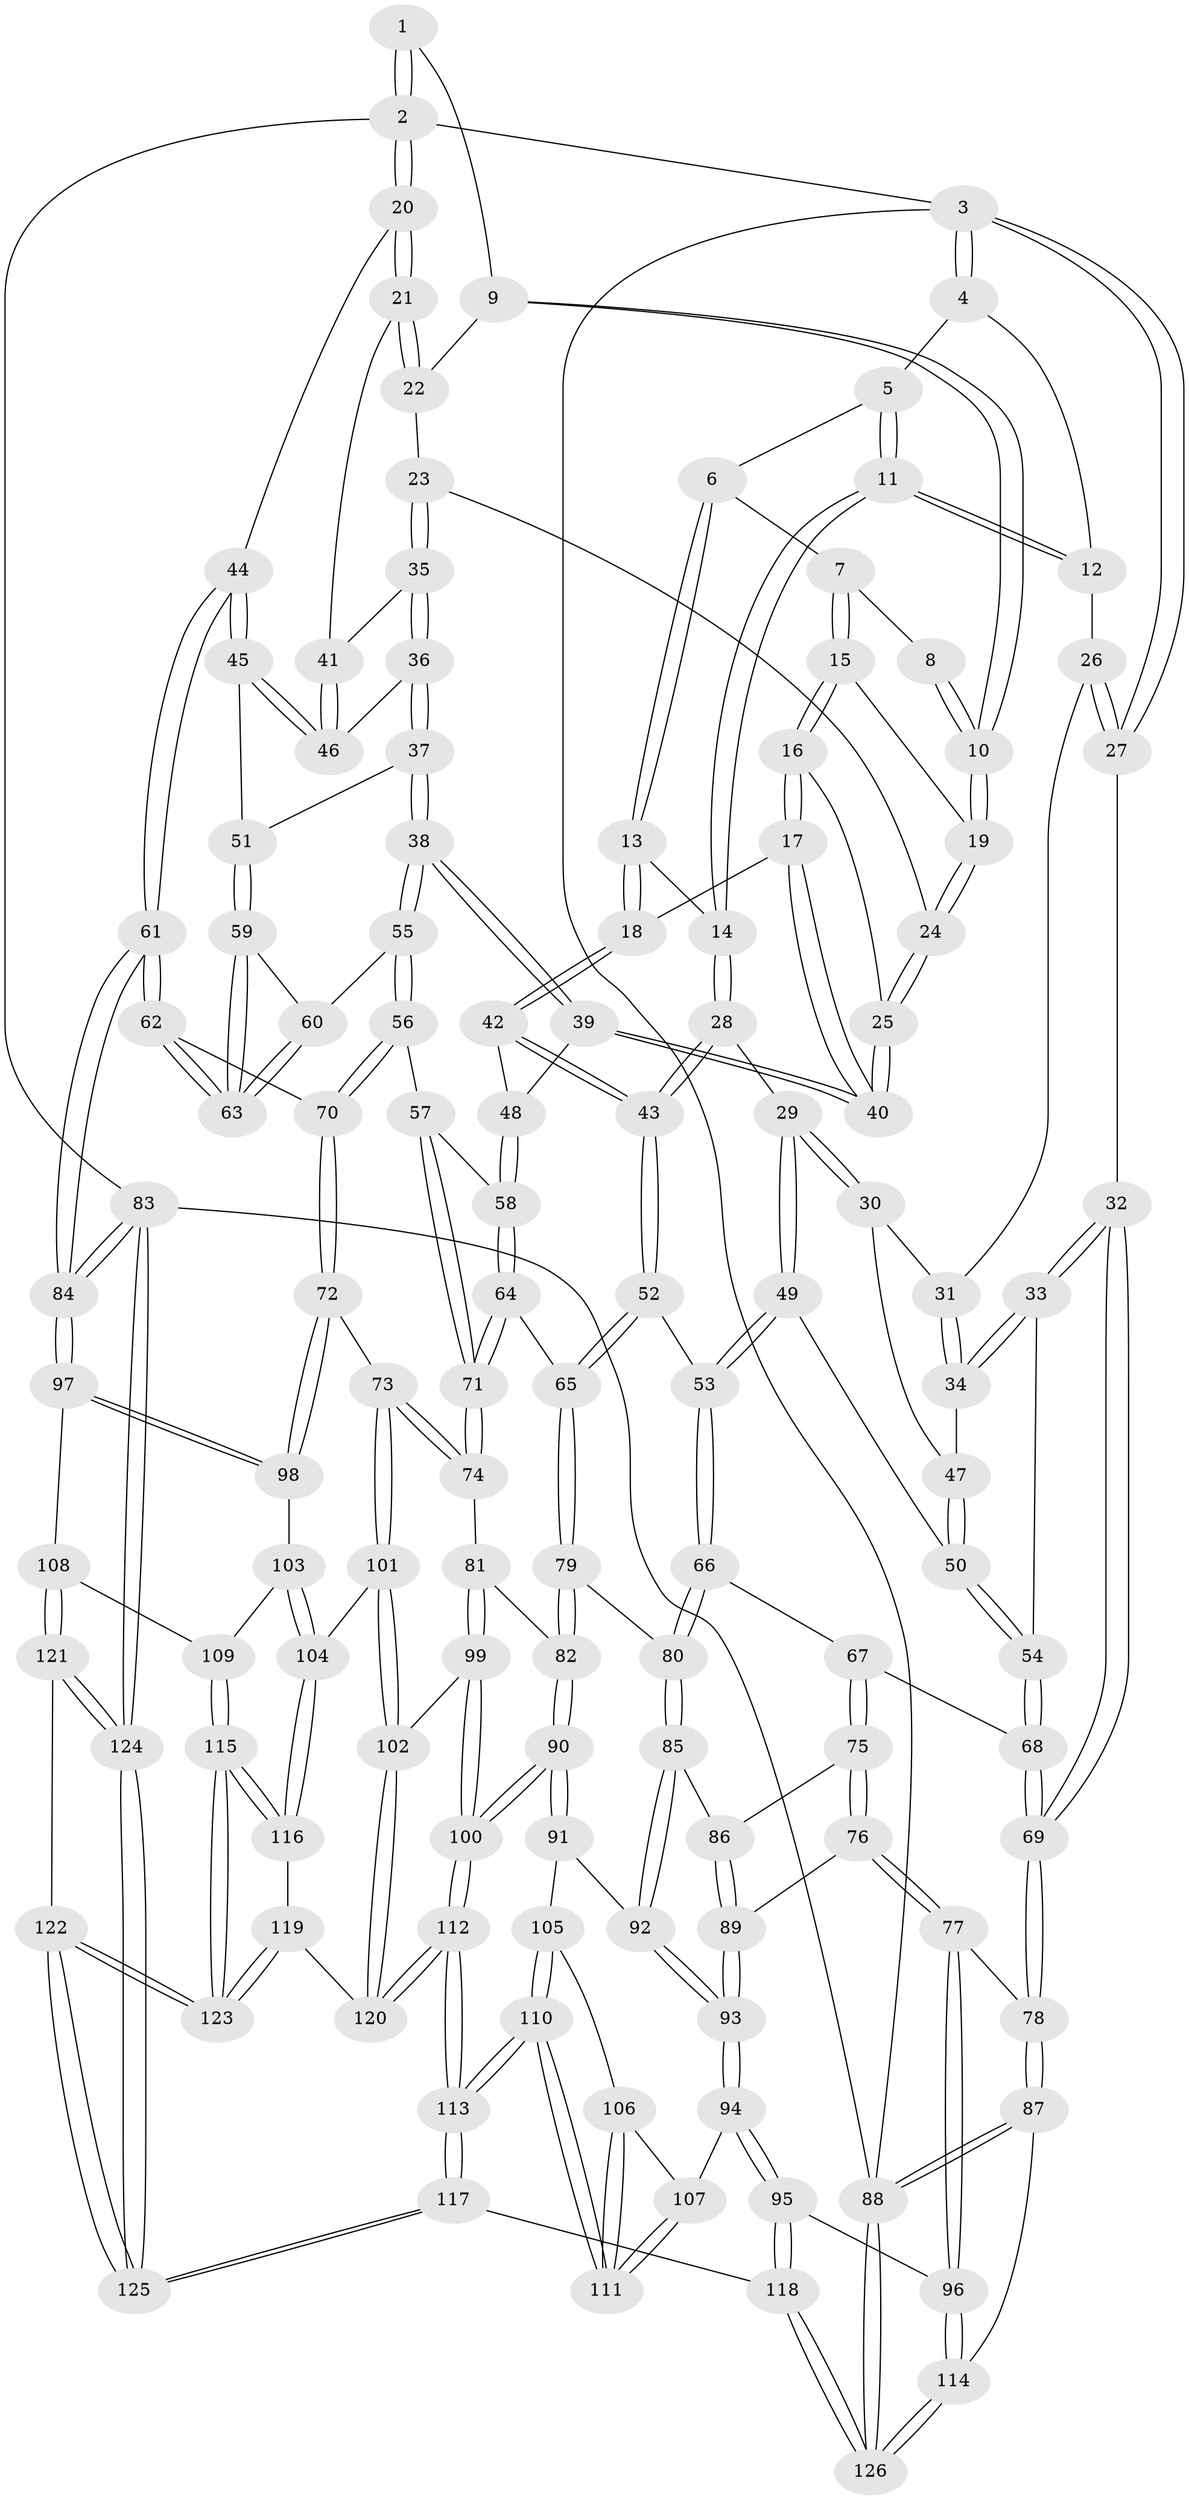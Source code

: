 // coarse degree distribution, {4: 0.4318181818181818, 6: 0.10227272727272728, 5: 0.42045454545454547, 2: 0.011363636363636364, 3: 0.03409090909090909}
// Generated by graph-tools (version 1.1) at 2025/24/03/03/25 07:24:32]
// undirected, 126 vertices, 312 edges
graph export_dot {
graph [start="1"]
  node [color=gray90,style=filled];
  1 [pos="+0.9760720094375477+0"];
  2 [pos="+1+0"];
  3 [pos="+0+0"];
  4 [pos="+0.21896390986785674+0"];
  5 [pos="+0.43806984554516337+0"];
  6 [pos="+0.4530453222598255+0"];
  7 [pos="+0.6683494142400663+0"];
  8 [pos="+0.7741236395616424+0"];
  9 [pos="+0.8477818751811923+0.04902766767780429"];
  10 [pos="+0.8217859612661416+0.06177164690832864"];
  11 [pos="+0.3367574377149646+0.11309705152531091"];
  12 [pos="+0.22159917129270437+0.07053647711404513"];
  13 [pos="+0.48057075296019097+0.11126295625099884"];
  14 [pos="+0.35201160427254063+0.12619808413243191"];
  15 [pos="+0.6698464599395153+0"];
  16 [pos="+0.6302517891048215+0.10252983522256247"];
  17 [pos="+0.6017030554751789+0.13417854931082737"];
  18 [pos="+0.5440688370963539+0.15704715110196363"];
  19 [pos="+0.8086815688376194+0.08105535070947428"];
  20 [pos="+1+0"];
  21 [pos="+1+0.012562492903105217"];
  22 [pos="+0.920677887767815+0.04714215690230405"];
  23 [pos="+0.817446186407378+0.14035159911698084"];
  24 [pos="+0.8141666205507184+0.13898742685188678"];
  25 [pos="+0.7955164168207965+0.14842655847544325"];
  26 [pos="+0.2025129499584436+0.08771592748759886"];
  27 [pos="+0+0"];
  28 [pos="+0.3405777316338164+0.19964955959056502"];
  29 [pos="+0.27393058119202435+0.25873817657206316"];
  30 [pos="+0.19351033410210758+0.17538799631066915"];
  31 [pos="+0.18416911141058864+0.1097514078777152"];
  32 [pos="+0+0.1421485174496934"];
  33 [pos="+0+0.16110858914949702"];
  34 [pos="+0+0.1583865267901979"];
  35 [pos="+0.8712343979180541+0.16980859640806495"];
  36 [pos="+0.8884443016513587+0.24151408604603045"];
  37 [pos="+0.8494645420262539+0.3101559298787"];
  38 [pos="+0.7993494710605304+0.3366637715353102"];
  39 [pos="+0.7361864627306627+0.29185172392916947"];
  40 [pos="+0.7312317369597848+0.2598562216342575"];
  41 [pos="+0.9243649757780052+0.1374209099363309"];
  42 [pos="+0.5196187393148497+0.2825517223558045"];
  43 [pos="+0.4726197755383035+0.33371144020215465"];
  44 [pos="+1+0.21657741341899206"];
  45 [pos="+1+0.25969261320034587"];
  46 [pos="+0.9837689522666334+0.24846317265551132"];
  47 [pos="+0.15095648117261315+0.24576910263638807"];
  48 [pos="+0.6550104731092861+0.32531042173140867"];
  49 [pos="+0.26643864013986135+0.29884009233916264"];
  50 [pos="+0.1654841626959272+0.3567732543096523"];
  51 [pos="+0.9374428571983981+0.3518035790721551"];
  52 [pos="+0.45861137593658524+0.36842153633740293"];
  53 [pos="+0.42040556955336117+0.4009193470492806"];
  54 [pos="+0.15988374736419667+0.3646781224627942"];
  55 [pos="+0.7985076750254195+0.3993958801369383"];
  56 [pos="+0.7872814194495942+0.4288731218071154"];
  57 [pos="+0.766706237644228+0.44052654867004815"];
  58 [pos="+0.6466523240606626+0.4431344081949759"];
  59 [pos="+0.9509610516595076+0.40256748687577887"];
  60 [pos="+0.8219037114245202+0.4051560489456393"];
  61 [pos="+1+0.5930833761354355"];
  62 [pos="+1+0.5713948868923644"];
  63 [pos="+1+0.4898900124986401"];
  64 [pos="+0.6191495999957957+0.46572623297574794"];
  65 [pos="+0.614466877103363+0.46509963589844305"];
  66 [pos="+0.40617797368098835+0.43369697435903853"];
  67 [pos="+0.21323717899047978+0.4483317437109796"];
  68 [pos="+0.1573321617327473+0.38637025299681127"];
  69 [pos="+0+0.5737741202475316"];
  70 [pos="+0.904559844173124+0.598633999755465"];
  71 [pos="+0.690055398686786+0.6469241802872953"];
  72 [pos="+0.8062697366288901+0.6671758377938837"];
  73 [pos="+0.7149135936826315+0.6711467269225121"];
  74 [pos="+0.6913221664770424+0.6606688656417185"];
  75 [pos="+0.21341198092042915+0.5133739318048771"];
  76 [pos="+0.0785354896656043+0.6304952271213821"];
  77 [pos="+0.050988532329823914+0.6298149112021016"];
  78 [pos="+0+0.5878410798649357"];
  79 [pos="+0.482023676150957+0.5891395246458698"];
  80 [pos="+0.41207377046799526+0.5679039913240422"];
  81 [pos="+0.6785394784218698+0.663974223436791"];
  82 [pos="+0.5790056451749604+0.6598155859953869"];
  83 [pos="+1+1"];
  84 [pos="+1+0.7466104767453361"];
  85 [pos="+0.36133156977396935+0.61656916522726"];
  86 [pos="+0.3123083359423726+0.6020759234326897"];
  87 [pos="+0+0.9551551561873162"];
  88 [pos="+0+1"];
  89 [pos="+0.13338644463498373+0.654993719883368"];
  90 [pos="+0.48602029093957333+0.78102052089887"];
  91 [pos="+0.3943927050494461+0.7477373509871771"];
  92 [pos="+0.35252761041937575+0.6930199579063108"];
  93 [pos="+0.23367446729868388+0.7692444915789712"];
  94 [pos="+0.22556740410804596+0.8011115795614836"];
  95 [pos="+0.19634904103871953+0.8317506522228982"];
  96 [pos="+0.14052895730365547+0.8623229083862665"];
  97 [pos="+1+0.8196308064391004"];
  98 [pos="+0.8478055847572005+0.7513703451650471"];
  99 [pos="+0.615220794706415+0.7866212684749178"];
  100 [pos="+0.5149578361298219+0.8521942373823527"];
  101 [pos="+0.7217293834914876+0.8324912654655887"];
  102 [pos="+0.6467895988234146+0.8657294115108778"];
  103 [pos="+0.8464706459278211+0.8020916524916583"];
  104 [pos="+0.7230656118062219+0.8340788980104529"];
  105 [pos="+0.37572895470270845+0.8114032136994659"];
  106 [pos="+0.33796274929832976+0.8267468786582126"];
  107 [pos="+0.2475575301501186+0.8155352388510549"];
  108 [pos="+0.9603550368821006+0.8648435235485262"];
  109 [pos="+0.8501649959140762+0.8389730102895808"];
  110 [pos="+0.41902879408572985+1"];
  111 [pos="+0.3171961059408141+0.8874977503390691"];
  112 [pos="+0.516831308616455+0.942393271071218"];
  113 [pos="+0.4388246674249519+1"];
  114 [pos="+0.12403068487917443+0.8797337339662252"];
  115 [pos="+0.7920857739665214+0.9215774486516066"];
  116 [pos="+0.7372302039405969+0.8546870800601293"];
  117 [pos="+0.43215487688159754+1"];
  118 [pos="+0.42896636685609213+1"];
  119 [pos="+0.6724693185815319+0.918946313290092"];
  120 [pos="+0.6248873885898133+0.8919758330907755"];
  121 [pos="+0.9523680474041506+0.8801440963221739"];
  122 [pos="+0.8081331145899673+1"];
  123 [pos="+0.8033374616592128+1"];
  124 [pos="+1+1"];
  125 [pos="+0.8047258894761277+1"];
  126 [pos="+0.3215416080717658+1"];
  1 -- 2;
  1 -- 2;
  1 -- 9;
  2 -- 3;
  2 -- 20;
  2 -- 20;
  2 -- 83;
  3 -- 4;
  3 -- 4;
  3 -- 27;
  3 -- 27;
  3 -- 88;
  4 -- 5;
  4 -- 12;
  5 -- 6;
  5 -- 11;
  5 -- 11;
  6 -- 7;
  6 -- 13;
  6 -- 13;
  7 -- 8;
  7 -- 15;
  7 -- 15;
  8 -- 10;
  8 -- 10;
  9 -- 10;
  9 -- 10;
  9 -- 22;
  10 -- 19;
  10 -- 19;
  11 -- 12;
  11 -- 12;
  11 -- 14;
  11 -- 14;
  12 -- 26;
  13 -- 14;
  13 -- 18;
  13 -- 18;
  14 -- 28;
  14 -- 28;
  15 -- 16;
  15 -- 16;
  15 -- 19;
  16 -- 17;
  16 -- 17;
  16 -- 25;
  17 -- 18;
  17 -- 40;
  17 -- 40;
  18 -- 42;
  18 -- 42;
  19 -- 24;
  19 -- 24;
  20 -- 21;
  20 -- 21;
  20 -- 44;
  21 -- 22;
  21 -- 22;
  21 -- 41;
  22 -- 23;
  23 -- 24;
  23 -- 35;
  23 -- 35;
  24 -- 25;
  24 -- 25;
  25 -- 40;
  25 -- 40;
  26 -- 27;
  26 -- 27;
  26 -- 31;
  27 -- 32;
  28 -- 29;
  28 -- 43;
  28 -- 43;
  29 -- 30;
  29 -- 30;
  29 -- 49;
  29 -- 49;
  30 -- 31;
  30 -- 47;
  31 -- 34;
  31 -- 34;
  32 -- 33;
  32 -- 33;
  32 -- 69;
  32 -- 69;
  33 -- 34;
  33 -- 34;
  33 -- 54;
  34 -- 47;
  35 -- 36;
  35 -- 36;
  35 -- 41;
  36 -- 37;
  36 -- 37;
  36 -- 46;
  37 -- 38;
  37 -- 38;
  37 -- 51;
  38 -- 39;
  38 -- 39;
  38 -- 55;
  38 -- 55;
  39 -- 40;
  39 -- 40;
  39 -- 48;
  41 -- 46;
  41 -- 46;
  42 -- 43;
  42 -- 43;
  42 -- 48;
  43 -- 52;
  43 -- 52;
  44 -- 45;
  44 -- 45;
  44 -- 61;
  44 -- 61;
  45 -- 46;
  45 -- 46;
  45 -- 51;
  47 -- 50;
  47 -- 50;
  48 -- 58;
  48 -- 58;
  49 -- 50;
  49 -- 53;
  49 -- 53;
  50 -- 54;
  50 -- 54;
  51 -- 59;
  51 -- 59;
  52 -- 53;
  52 -- 65;
  52 -- 65;
  53 -- 66;
  53 -- 66;
  54 -- 68;
  54 -- 68;
  55 -- 56;
  55 -- 56;
  55 -- 60;
  56 -- 57;
  56 -- 70;
  56 -- 70;
  57 -- 58;
  57 -- 71;
  57 -- 71;
  58 -- 64;
  58 -- 64;
  59 -- 60;
  59 -- 63;
  59 -- 63;
  60 -- 63;
  60 -- 63;
  61 -- 62;
  61 -- 62;
  61 -- 84;
  61 -- 84;
  62 -- 63;
  62 -- 63;
  62 -- 70;
  64 -- 65;
  64 -- 71;
  64 -- 71;
  65 -- 79;
  65 -- 79;
  66 -- 67;
  66 -- 80;
  66 -- 80;
  67 -- 68;
  67 -- 75;
  67 -- 75;
  68 -- 69;
  68 -- 69;
  69 -- 78;
  69 -- 78;
  70 -- 72;
  70 -- 72;
  71 -- 74;
  71 -- 74;
  72 -- 73;
  72 -- 98;
  72 -- 98;
  73 -- 74;
  73 -- 74;
  73 -- 101;
  73 -- 101;
  74 -- 81;
  75 -- 76;
  75 -- 76;
  75 -- 86;
  76 -- 77;
  76 -- 77;
  76 -- 89;
  77 -- 78;
  77 -- 96;
  77 -- 96;
  78 -- 87;
  78 -- 87;
  79 -- 80;
  79 -- 82;
  79 -- 82;
  80 -- 85;
  80 -- 85;
  81 -- 82;
  81 -- 99;
  81 -- 99;
  82 -- 90;
  82 -- 90;
  83 -- 84;
  83 -- 84;
  83 -- 124;
  83 -- 124;
  83 -- 88;
  84 -- 97;
  84 -- 97;
  85 -- 86;
  85 -- 92;
  85 -- 92;
  86 -- 89;
  86 -- 89;
  87 -- 88;
  87 -- 88;
  87 -- 114;
  88 -- 126;
  88 -- 126;
  89 -- 93;
  89 -- 93;
  90 -- 91;
  90 -- 91;
  90 -- 100;
  90 -- 100;
  91 -- 92;
  91 -- 105;
  92 -- 93;
  92 -- 93;
  93 -- 94;
  93 -- 94;
  94 -- 95;
  94 -- 95;
  94 -- 107;
  95 -- 96;
  95 -- 118;
  95 -- 118;
  96 -- 114;
  96 -- 114;
  97 -- 98;
  97 -- 98;
  97 -- 108;
  98 -- 103;
  99 -- 100;
  99 -- 100;
  99 -- 102;
  100 -- 112;
  100 -- 112;
  101 -- 102;
  101 -- 102;
  101 -- 104;
  102 -- 120;
  102 -- 120;
  103 -- 104;
  103 -- 104;
  103 -- 109;
  104 -- 116;
  104 -- 116;
  105 -- 106;
  105 -- 110;
  105 -- 110;
  106 -- 107;
  106 -- 111;
  106 -- 111;
  107 -- 111;
  107 -- 111;
  108 -- 109;
  108 -- 121;
  108 -- 121;
  109 -- 115;
  109 -- 115;
  110 -- 111;
  110 -- 111;
  110 -- 113;
  110 -- 113;
  112 -- 113;
  112 -- 113;
  112 -- 120;
  112 -- 120;
  113 -- 117;
  113 -- 117;
  114 -- 126;
  114 -- 126;
  115 -- 116;
  115 -- 116;
  115 -- 123;
  115 -- 123;
  116 -- 119;
  117 -- 118;
  117 -- 125;
  117 -- 125;
  118 -- 126;
  118 -- 126;
  119 -- 120;
  119 -- 123;
  119 -- 123;
  121 -- 122;
  121 -- 124;
  121 -- 124;
  122 -- 123;
  122 -- 123;
  122 -- 125;
  122 -- 125;
  124 -- 125;
  124 -- 125;
}
